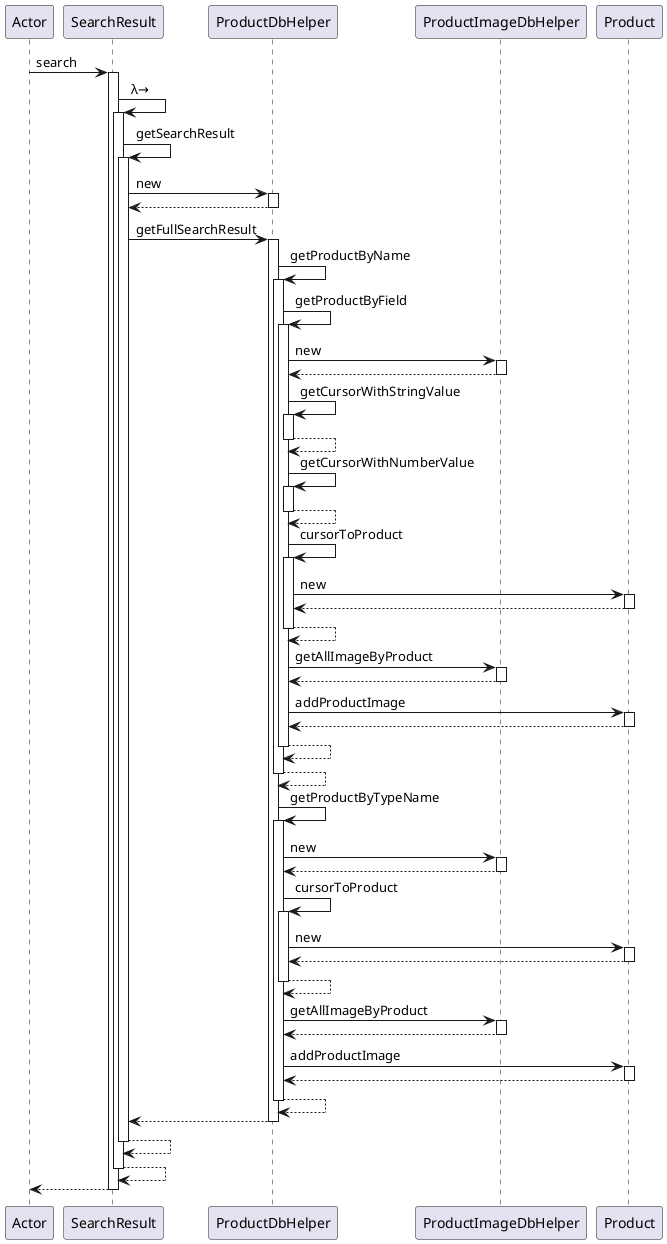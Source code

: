 @startuml
participant Actor
Actor -> SearchResult : search
activate SearchResult
SearchResult -> SearchResult : λ→
activate SearchResult
SearchResult -> SearchResult : getSearchResult
activate SearchResult
SearchResult -> ProductDbHelper : new
activate ProductDbHelper
ProductDbHelper --> SearchResult
deactivate ProductDbHelper
SearchResult -> ProductDbHelper : getFullSearchResult
activate ProductDbHelper
ProductDbHelper -> ProductDbHelper : getProductByName
activate ProductDbHelper
ProductDbHelper -> ProductDbHelper : getProductByField
activate ProductDbHelper
ProductDbHelper -> ProductImageDbHelper : new
activate ProductImageDbHelper
ProductImageDbHelper --> ProductDbHelper
deactivate ProductImageDbHelper
ProductDbHelper -> ProductDbHelper : getCursorWithStringValue
activate ProductDbHelper
ProductDbHelper --> ProductDbHelper
deactivate ProductDbHelper
ProductDbHelper -> ProductDbHelper : getCursorWithNumberValue
activate ProductDbHelper
ProductDbHelper --> ProductDbHelper
deactivate ProductDbHelper
ProductDbHelper -> ProductDbHelper : cursorToProduct
activate ProductDbHelper
ProductDbHelper -> Product : new
activate Product
Product --> ProductDbHelper
deactivate Product
ProductDbHelper --> ProductDbHelper
deactivate ProductDbHelper
ProductDbHelper -> ProductImageDbHelper : getAllImageByProduct
activate ProductImageDbHelper
ProductImageDbHelper --> ProductDbHelper
deactivate ProductImageDbHelper
ProductDbHelper -> Product : addProductImage
activate Product
Product --> ProductDbHelper
deactivate Product
ProductDbHelper --> ProductDbHelper
deactivate ProductDbHelper
ProductDbHelper --> ProductDbHelper
deactivate ProductDbHelper
ProductDbHelper -> ProductDbHelper : getProductByTypeName
activate ProductDbHelper
ProductDbHelper -> ProductImageDbHelper : new
activate ProductImageDbHelper
ProductImageDbHelper --> ProductDbHelper
deactivate ProductImageDbHelper
ProductDbHelper -> ProductDbHelper : cursorToProduct
activate ProductDbHelper
ProductDbHelper -> Product : new
activate Product
Product --> ProductDbHelper
deactivate Product
ProductDbHelper --> ProductDbHelper
deactivate ProductDbHelper
ProductDbHelper -> ProductImageDbHelper : getAllImageByProduct
activate ProductImageDbHelper
ProductImageDbHelper --> ProductDbHelper
deactivate ProductImageDbHelper
ProductDbHelper -> Product : addProductImage
activate Product
Product --> ProductDbHelper
deactivate Product
ProductDbHelper --> ProductDbHelper
deactivate ProductDbHelper
ProductDbHelper --> SearchResult
deactivate ProductDbHelper
SearchResult --> SearchResult
deactivate SearchResult
SearchResult --> SearchResult
deactivate SearchResult
return
@enduml